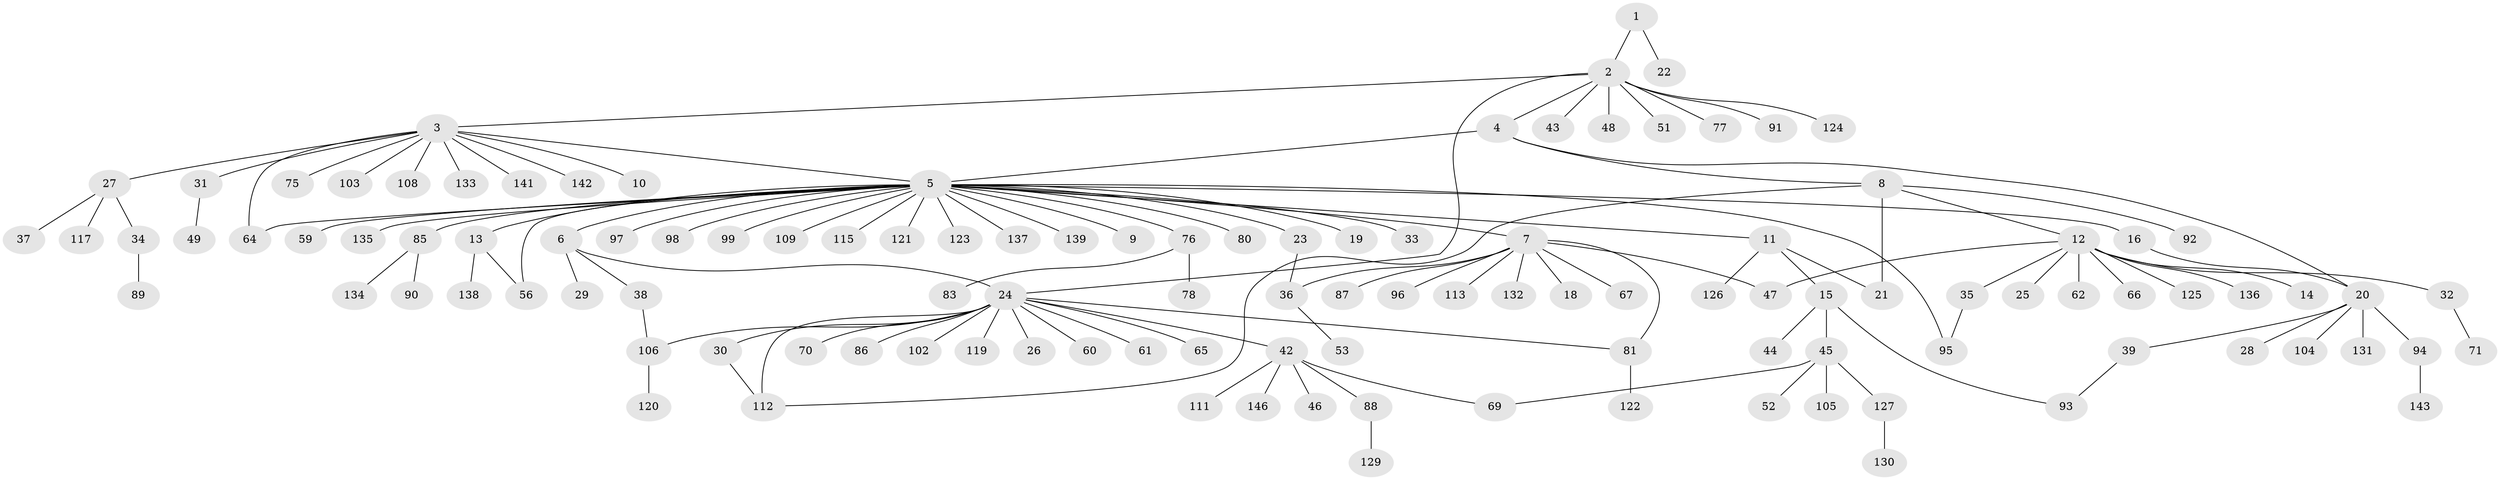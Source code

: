 // original degree distribution, {2: 0.17123287671232876, 9: 0.00684931506849315, 13: 0.00684931506849315, 5: 0.02054794520547945, 29: 0.00684931506849315, 4: 0.03424657534246575, 6: 0.00684931506849315, 1: 0.636986301369863, 11: 0.00684931506849315, 10: 0.00684931506849315, 8: 0.00684931506849315, 16: 0.00684931506849315, 3: 0.07534246575342465, 7: 0.00684931506849315}
// Generated by graph-tools (version 1.1) at 2025/41/03/06/25 10:41:47]
// undirected, 119 vertices, 133 edges
graph export_dot {
graph [start="1"]
  node [color=gray90,style=filled];
  1;
  2 [super="+58"];
  3 [super="+118"];
  4 [super="+73"];
  5 [super="+68"];
  6;
  7 [super="+17"];
  8 [super="+114"];
  9;
  10;
  11 [super="+54"];
  12 [super="+57"];
  13 [super="+116"];
  14;
  15 [super="+145"];
  16;
  18 [super="+107"];
  19;
  20 [super="+72"];
  21;
  22;
  23;
  24 [super="+110"];
  25;
  26;
  27 [super="+101"];
  28;
  29;
  30;
  31;
  32 [super="+50"];
  33;
  34;
  35 [super="+41"];
  36 [super="+40"];
  37 [super="+84"];
  38;
  39 [super="+63"];
  42 [super="+128"];
  43;
  44 [super="+55"];
  45 [super="+74"];
  46;
  47;
  48;
  49;
  51;
  52;
  53;
  56;
  59;
  60;
  61;
  62 [super="+82"];
  64;
  65;
  66;
  67;
  69;
  70;
  71 [super="+79"];
  75;
  76;
  77;
  78;
  80;
  81;
  83;
  85 [super="+100"];
  86;
  87;
  88;
  89;
  90;
  91;
  92;
  93;
  94;
  95;
  96;
  97;
  98;
  99;
  102;
  103;
  104;
  105;
  106;
  108;
  109;
  111;
  112 [super="+140"];
  113;
  115;
  117;
  119;
  120;
  121;
  122;
  123;
  124;
  125;
  126;
  127 [super="+144"];
  129;
  130;
  131;
  132;
  133;
  134;
  135;
  136;
  137;
  138;
  139;
  141;
  142;
  143;
  146;
  1 -- 2;
  1 -- 22;
  2 -- 3;
  2 -- 4;
  2 -- 24;
  2 -- 43;
  2 -- 48;
  2 -- 51;
  2 -- 124;
  2 -- 91;
  2 -- 77;
  3 -- 5;
  3 -- 10;
  3 -- 27;
  3 -- 31;
  3 -- 64;
  3 -- 75;
  3 -- 103;
  3 -- 108;
  3 -- 133;
  3 -- 141;
  3 -- 142;
  4 -- 5;
  4 -- 8;
  4 -- 20;
  5 -- 6;
  5 -- 7;
  5 -- 9;
  5 -- 11;
  5 -- 13;
  5 -- 16;
  5 -- 19;
  5 -- 23;
  5 -- 33;
  5 -- 56;
  5 -- 59;
  5 -- 64;
  5 -- 76;
  5 -- 80;
  5 -- 85;
  5 -- 95;
  5 -- 97;
  5 -- 98;
  5 -- 99;
  5 -- 109;
  5 -- 115;
  5 -- 121;
  5 -- 123;
  5 -- 135;
  5 -- 137;
  5 -- 139;
  6 -- 24;
  6 -- 29;
  6 -- 38;
  7 -- 96;
  7 -- 67;
  7 -- 36;
  7 -- 132;
  7 -- 47;
  7 -- 81;
  7 -- 18;
  7 -- 113;
  7 -- 87;
  8 -- 12;
  8 -- 21;
  8 -- 92;
  8 -- 112;
  11 -- 15;
  11 -- 21;
  11 -- 126;
  12 -- 14;
  12 -- 25;
  12 -- 32;
  12 -- 35;
  12 -- 47;
  12 -- 62;
  12 -- 66;
  12 -- 125;
  12 -- 136;
  13 -- 56;
  13 -- 138;
  15 -- 44;
  15 -- 45;
  15 -- 93;
  16 -- 20;
  20 -- 28;
  20 -- 39;
  20 -- 94;
  20 -- 104;
  20 -- 131;
  23 -- 36;
  24 -- 26;
  24 -- 30;
  24 -- 42;
  24 -- 60;
  24 -- 61;
  24 -- 65;
  24 -- 70;
  24 -- 81;
  24 -- 86;
  24 -- 102;
  24 -- 106;
  24 -- 112;
  24 -- 119;
  27 -- 34;
  27 -- 37;
  27 -- 117;
  30 -- 112;
  31 -- 49;
  32 -- 71;
  34 -- 89;
  35 -- 95;
  36 -- 53;
  38 -- 106;
  39 -- 93;
  42 -- 46;
  42 -- 69;
  42 -- 88;
  42 -- 111;
  42 -- 146;
  45 -- 52;
  45 -- 127;
  45 -- 105;
  45 -- 69;
  76 -- 78;
  76 -- 83;
  81 -- 122;
  85 -- 90;
  85 -- 134;
  88 -- 129;
  94 -- 143;
  106 -- 120;
  127 -- 130;
}
